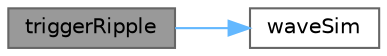 digraph "triggerRipple"
{
 // INTERACTIVE_SVG=YES
 // LATEX_PDF_SIZE
  bgcolor="transparent";
  edge [fontname=Helvetica,fontsize=10,labelfontname=Helvetica,labelfontsize=10];
  node [fontname=Helvetica,fontsize=10,shape=box,height=0.2,width=0.4];
  rankdir="LR";
  Node1 [id="Node000001",label="triggerRipple",height=0.2,width=0.4,color="gray40", fillcolor="grey60", style="filled", fontcolor="black",tooltip=" "];
  Node1 -> Node2 [id="edge1_Node000001_Node000002",color="steelblue1",style="solid",tooltip=" "];
  Node2 [id="Node000002",label="waveSim",height=0.2,width=0.4,color="grey40", fillcolor="white", style="filled",URL="$d8/d78/examples_2_wave_2wave_8h_a9c1ab94b23da54893875c5b6de8b8f3c.html#a9c1ab94b23da54893875c5b6de8b8f3c",tooltip=" "];
}
